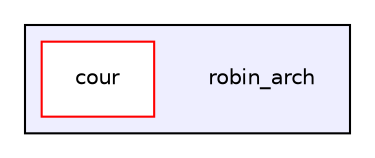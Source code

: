 digraph "robin_arch" {
  compound=true
  node [ fontsize="10", fontname="Helvetica"];
  edge [ labelfontsize="10", labelfontname="Helvetica"];
  subgraph clusterdir_926bc8987637cf8d6ec13191f904a729 {
    graph [ bgcolor="#eeeeff", pencolor="black", label="" URL="dir_926bc8987637cf8d6ec13191f904a729.html"];
    dir_926bc8987637cf8d6ec13191f904a729 [shape=plaintext label="robin_arch"];
    dir_cc35d4081a02d436786e27237031b5eb [shape=box label="cour" color="red" fillcolor="white" style="filled" URL="dir_cc35d4081a02d436786e27237031b5eb.html"];
  }
}
